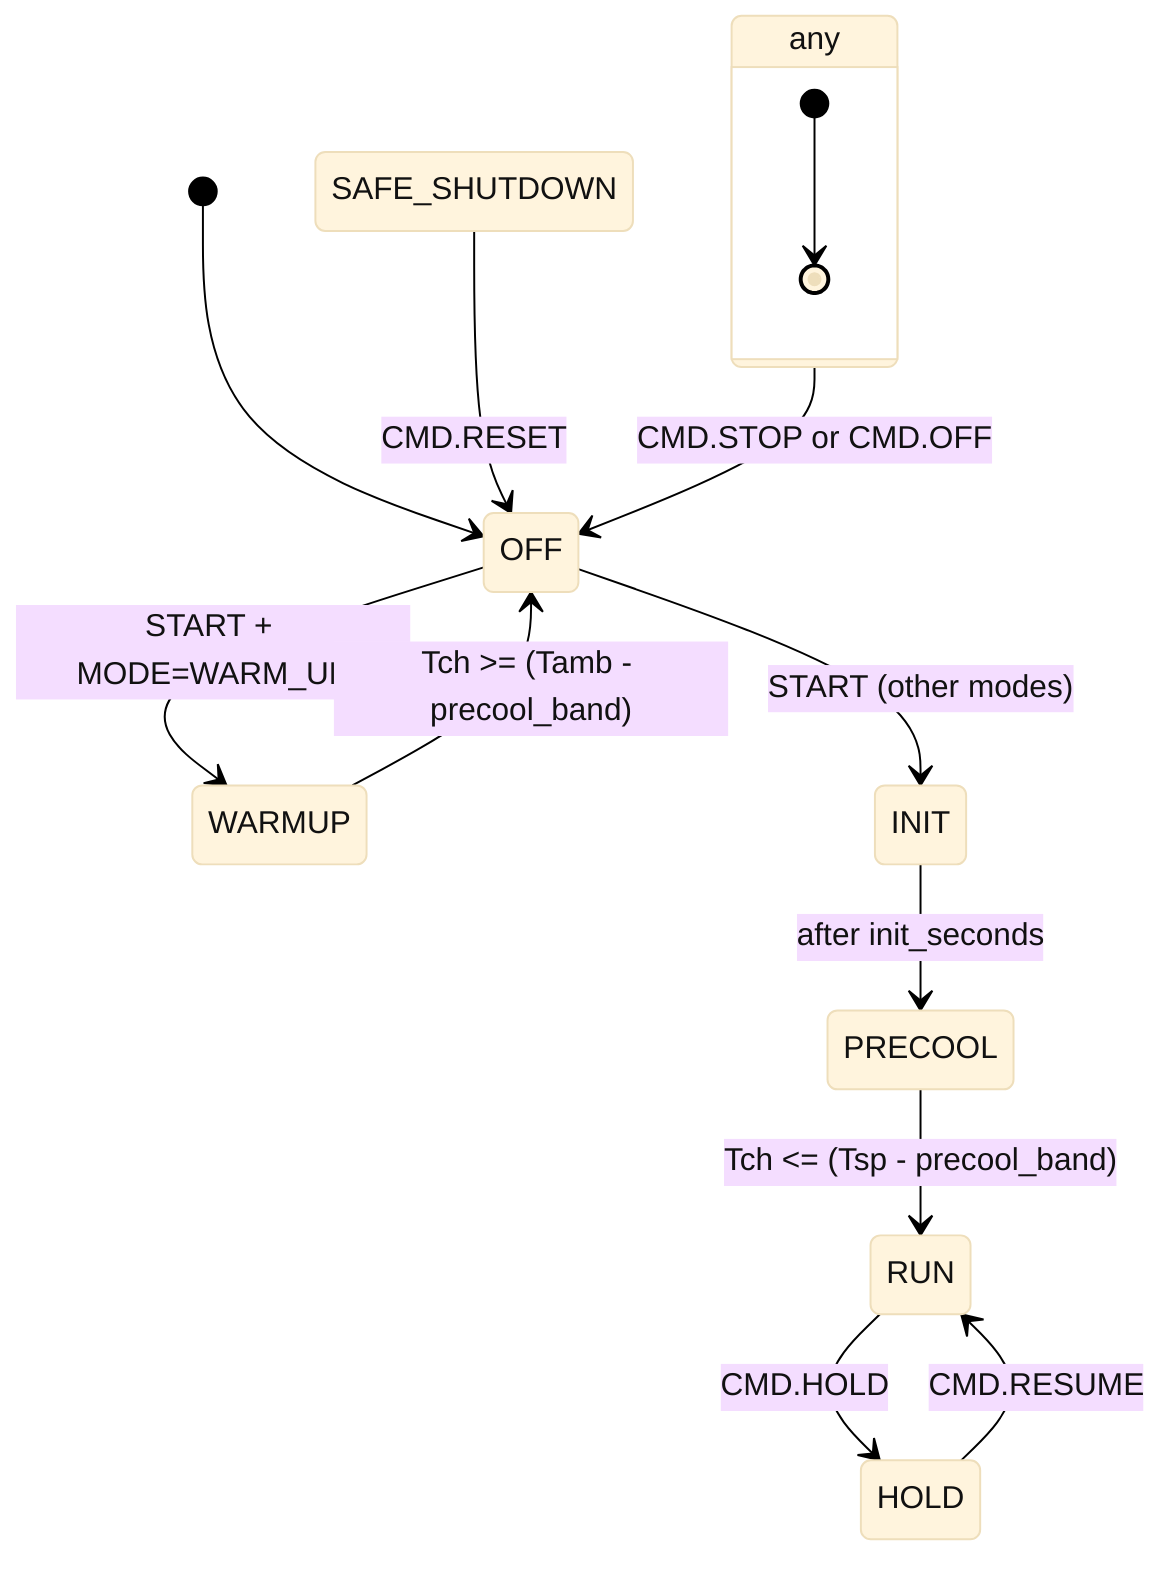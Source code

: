 %%{init: {"theme":"base","themeVariables":{
"background":"#ffffff",
"primaryTextColor":"#111111"
}}}%%

%% Operating state machine (Bridge + OperatingLogic)
stateDiagram-v2
  [*] --> OFF
  %% START + MODE drives initial state
  OFF --> WARMUP: START + MODE=WARM_UP
  OFF --> INIT: START (other modes)
  INIT --> PRECOOL: after init_seconds
  PRECOOL --> RUN: Tch <= (Tsp - precool_band)
  RUN --> HOLD: CMD.HOLD
  HOLD --> RUN: CMD.RESUME
  any --> OFF: CMD.STOP or CMD.OFF
  SAFE_SHUTDOWN --> OFF: CMD.RESET
  WARMUP --> OFF: Tch >= (Tamb - precool_band)

  state any {
    [*] --> [*]
  }